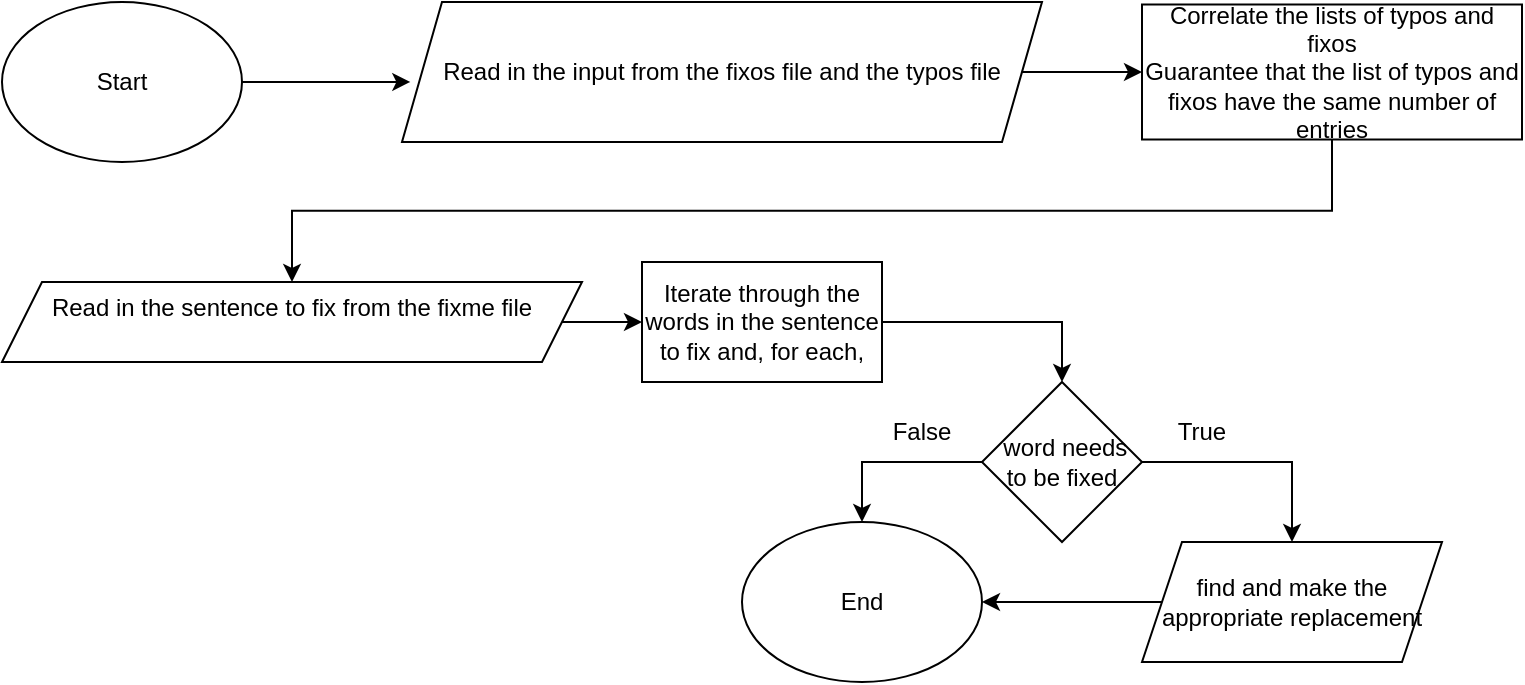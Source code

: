 <mxfile version="21.0.2" type="device"><diagram name="Page-1" id="r-0tzq70dj2gqIcPEcPy"><mxGraphModel dx="1674" dy="756" grid="1" gridSize="10" guides="1" tooltips="1" connect="1" arrows="1" fold="1" page="1" pageScale="1" pageWidth="850" pageHeight="1100" math="0" shadow="0"><root><mxCell id="0"/><mxCell id="1" parent="0"/><mxCell id="4_DLgCmpvq_Hpi_6RAFL-3" style="edgeStyle=orthogonalEdgeStyle;rounded=0;orthogonalLoop=1;jettySize=auto;html=1;exitX=1;exitY=0.5;exitDx=0;exitDy=0;entryX=0.013;entryY=0.571;entryDx=0;entryDy=0;entryPerimeter=0;" edge="1" parent="1" source="4_DLgCmpvq_Hpi_6RAFL-1" target="4_DLgCmpvq_Hpi_6RAFL-2"><mxGeometry relative="1" as="geometry"/></mxCell><mxCell id="4_DLgCmpvq_Hpi_6RAFL-1" value="Start" style="ellipse;whiteSpace=wrap;html=1;" vertex="1" parent="1"><mxGeometry y="10" width="120" height="80" as="geometry"/></mxCell><mxCell id="4_DLgCmpvq_Hpi_6RAFL-5" style="edgeStyle=orthogonalEdgeStyle;rounded=0;orthogonalLoop=1;jettySize=auto;html=1;exitX=1;exitY=0.5;exitDx=0;exitDy=0;" edge="1" parent="1" source="4_DLgCmpvq_Hpi_6RAFL-2" target="4_DLgCmpvq_Hpi_6RAFL-4"><mxGeometry relative="1" as="geometry"/></mxCell><mxCell id="4_DLgCmpvq_Hpi_6RAFL-2" value="Read in the input from the fixos file and the typos file" style="shape=parallelogram;perimeter=parallelogramPerimeter;whiteSpace=wrap;html=1;fixedSize=1;" vertex="1" parent="1"><mxGeometry x="200" y="10" width="320" height="70" as="geometry"/></mxCell><mxCell id="4_DLgCmpvq_Hpi_6RAFL-8" style="edgeStyle=orthogonalEdgeStyle;rounded=0;orthogonalLoop=1;jettySize=auto;html=1;exitX=0.5;exitY=1;exitDx=0;exitDy=0;" edge="1" parent="1" source="4_DLgCmpvq_Hpi_6RAFL-4" target="4_DLgCmpvq_Hpi_6RAFL-7"><mxGeometry relative="1" as="geometry"/></mxCell><mxCell id="4_DLgCmpvq_Hpi_6RAFL-4" value="Correlate the lists of typos and fixos&lt;br&gt;Guarantee that the list of typos and fixos have the same number of entries&lt;br&gt;" style="rounded=0;whiteSpace=wrap;html=1;" vertex="1" parent="1"><mxGeometry x="570" y="11.25" width="190" height="67.5" as="geometry"/></mxCell><mxCell id="4_DLgCmpvq_Hpi_6RAFL-6" style="edgeStyle=orthogonalEdgeStyle;rounded=0;orthogonalLoop=1;jettySize=auto;html=1;exitX=0.5;exitY=1;exitDx=0;exitDy=0;" edge="1" parent="1" source="4_DLgCmpvq_Hpi_6RAFL-4" target="4_DLgCmpvq_Hpi_6RAFL-4"><mxGeometry relative="1" as="geometry"/></mxCell><mxCell id="4_DLgCmpvq_Hpi_6RAFL-13" style="edgeStyle=orthogonalEdgeStyle;rounded=0;orthogonalLoop=1;jettySize=auto;html=1;exitX=1;exitY=0.5;exitDx=0;exitDy=0;entryX=0;entryY=0.5;entryDx=0;entryDy=0;" edge="1" parent="1" source="4_DLgCmpvq_Hpi_6RAFL-7" target="4_DLgCmpvq_Hpi_6RAFL-11"><mxGeometry relative="1" as="geometry"/></mxCell><mxCell id="4_DLgCmpvq_Hpi_6RAFL-7" value="&lt;div&gt;Read in the sentence to fix from the fixme file&lt;/div&gt;&lt;div&gt;&lt;br&gt;&lt;/div&gt;" style="shape=parallelogram;perimeter=parallelogramPerimeter;whiteSpace=wrap;html=1;fixedSize=1;" vertex="1" parent="1"><mxGeometry y="150" width="290" height="40" as="geometry"/></mxCell><mxCell id="4_DLgCmpvq_Hpi_6RAFL-19" style="edgeStyle=orthogonalEdgeStyle;rounded=0;orthogonalLoop=1;jettySize=auto;html=1;exitX=1;exitY=0.5;exitDx=0;exitDy=0;entryX=0.5;entryY=0;entryDx=0;entryDy=0;" edge="1" parent="1" source="4_DLgCmpvq_Hpi_6RAFL-11" target="4_DLgCmpvq_Hpi_6RAFL-14"><mxGeometry relative="1" as="geometry"/></mxCell><mxCell id="4_DLgCmpvq_Hpi_6RAFL-11" value="Iterate through the words in the sentence to fix and, for each," style="rounded=0;whiteSpace=wrap;html=1;" vertex="1" parent="1"><mxGeometry x="320" y="140" width="120" height="60" as="geometry"/></mxCell><mxCell id="4_DLgCmpvq_Hpi_6RAFL-17" style="edgeStyle=orthogonalEdgeStyle;rounded=0;orthogonalLoop=1;jettySize=auto;html=1;exitX=1;exitY=0.5;exitDx=0;exitDy=0;entryX=0.5;entryY=0;entryDx=0;entryDy=0;" edge="1" parent="1" source="4_DLgCmpvq_Hpi_6RAFL-14" target="4_DLgCmpvq_Hpi_6RAFL-16"><mxGeometry relative="1" as="geometry"/></mxCell><mxCell id="4_DLgCmpvq_Hpi_6RAFL-21" style="edgeStyle=orthogonalEdgeStyle;rounded=0;orthogonalLoop=1;jettySize=auto;html=1;exitX=0;exitY=0.5;exitDx=0;exitDy=0;entryX=0.5;entryY=0;entryDx=0;entryDy=0;" edge="1" parent="1" source="4_DLgCmpvq_Hpi_6RAFL-14" target="4_DLgCmpvq_Hpi_6RAFL-20"><mxGeometry relative="1" as="geometry"/></mxCell><mxCell id="4_DLgCmpvq_Hpi_6RAFL-14" value="&amp;nbsp;word needs to be fixed" style="rhombus;whiteSpace=wrap;html=1;" vertex="1" parent="1"><mxGeometry x="490" y="200" width="80" height="80" as="geometry"/></mxCell><mxCell id="4_DLgCmpvq_Hpi_6RAFL-22" style="edgeStyle=orthogonalEdgeStyle;rounded=0;orthogonalLoop=1;jettySize=auto;html=1;exitX=0;exitY=0.5;exitDx=0;exitDy=0;entryX=1;entryY=0.5;entryDx=0;entryDy=0;" edge="1" parent="1" source="4_DLgCmpvq_Hpi_6RAFL-16" target="4_DLgCmpvq_Hpi_6RAFL-20"><mxGeometry relative="1" as="geometry"/></mxCell><mxCell id="4_DLgCmpvq_Hpi_6RAFL-16" value="find and make the appropriate replacement" style="shape=parallelogram;perimeter=parallelogramPerimeter;whiteSpace=wrap;html=1;fixedSize=1;" vertex="1" parent="1"><mxGeometry x="570" y="280" width="150" height="60" as="geometry"/></mxCell><mxCell id="4_DLgCmpvq_Hpi_6RAFL-18" value="True" style="text;html=1;strokeColor=none;fillColor=none;align=center;verticalAlign=middle;whiteSpace=wrap;rounded=0;" vertex="1" parent="1"><mxGeometry x="570" y="210" width="60" height="30" as="geometry"/></mxCell><mxCell id="4_DLgCmpvq_Hpi_6RAFL-20" value="End" style="ellipse;whiteSpace=wrap;html=1;" vertex="1" parent="1"><mxGeometry x="370" y="270" width="120" height="80" as="geometry"/></mxCell><mxCell id="4_DLgCmpvq_Hpi_6RAFL-23" value="False" style="text;html=1;strokeColor=none;fillColor=none;align=center;verticalAlign=middle;whiteSpace=wrap;rounded=0;" vertex="1" parent="1"><mxGeometry x="430" y="210" width="60" height="30" as="geometry"/></mxCell></root></mxGraphModel></diagram></mxfile>